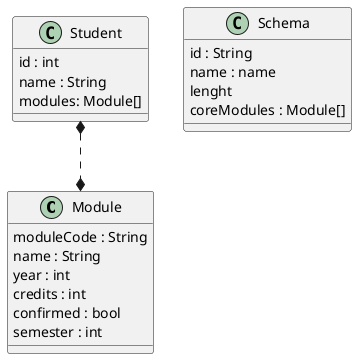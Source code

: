 @startuml schema

class Module {
 moduleCode : String
 name : String
 year : int
 credits : int
 confirmed : bool
 semester : int
}

class Student {
 id : int
 name : String
 modules: Module[] 
}

class Schema {
    id : String
    name : name
    lenght
    coreModules : Module[]
}

Student *..* Module

@enduml